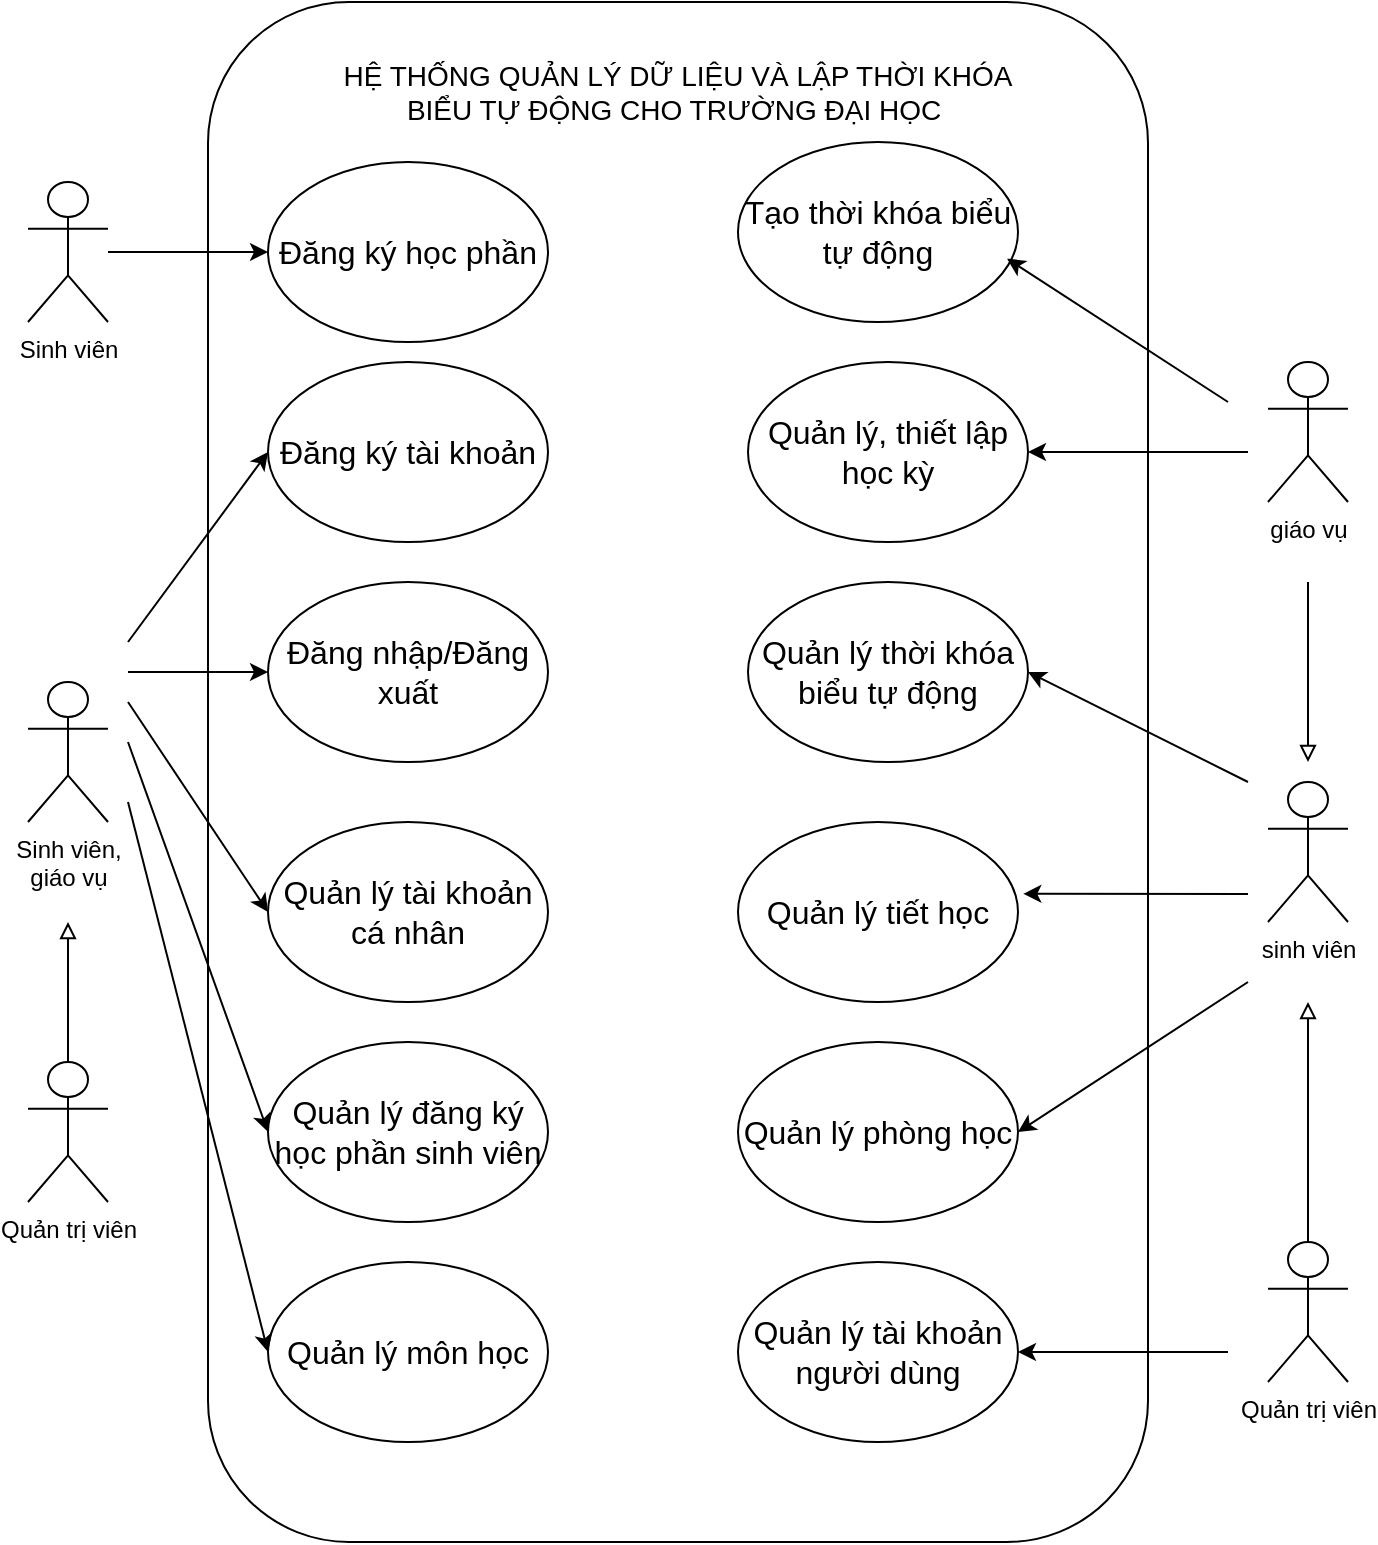 <mxfile version="26.1.1">
  <diagram name="Page-1" id="AviMAQd1qebJfLuoy3Sa">
    <mxGraphModel dx="1589" dy="736" grid="1" gridSize="10" guides="1" tooltips="1" connect="1" arrows="1" fold="1" page="1" pageScale="1" pageWidth="1169" pageHeight="1654" math="0" shadow="0">
      <root>
        <mxCell id="0" />
        <mxCell id="1" parent="0" />
        <mxCell id="KD0k9DSHvo9DcOj4se66-1" value="" style="rounded=1;whiteSpace=wrap;html=1;" vertex="1" parent="1">
          <mxGeometry x="250" y="30" width="470" height="770" as="geometry" />
        </mxCell>
        <mxCell id="KD0k9DSHvo9DcOj4se66-2" value="&lt;font style=&quot;font-size: 14px;&quot;&gt;HỆ THỐNG QUẢN LÝ DỮ LIỆU VÀ LẬP THỜI KHÓA BIỂU TỰ ĐỘNG CHO TRƯỜNG ĐẠI HỌC&amp;nbsp;&lt;/font&gt;" style="text;html=1;align=center;verticalAlign=middle;whiteSpace=wrap;rounded=0;" vertex="1" parent="1">
          <mxGeometry x="310" y="60" width="350" height="30" as="geometry" />
        </mxCell>
        <mxCell id="KD0k9DSHvo9DcOj4se66-3" value="&lt;font size=&quot;3&quot;&gt;Đăng ký tài khoản&lt;/font&gt;" style="ellipse;whiteSpace=wrap;html=1;" vertex="1" parent="1">
          <mxGeometry x="280" y="210" width="140" height="90" as="geometry" />
        </mxCell>
        <mxCell id="KD0k9DSHvo9DcOj4se66-4" value="&lt;font size=&quot;3&quot;&gt;Đăng nhập/Đăng xuất&lt;/font&gt;" style="ellipse;whiteSpace=wrap;html=1;" vertex="1" parent="1">
          <mxGeometry x="280" y="320" width="140" height="90" as="geometry" />
        </mxCell>
        <mxCell id="KD0k9DSHvo9DcOj4se66-5" value="&lt;font size=&quot;3&quot;&gt;Quản lý tài khoản cá nhân&lt;/font&gt;" style="ellipse;whiteSpace=wrap;html=1;" vertex="1" parent="1">
          <mxGeometry x="280" y="440" width="140" height="90" as="geometry" />
        </mxCell>
        <mxCell id="KD0k9DSHvo9DcOj4se66-7" value="&lt;font size=&quot;3&quot;&gt;Quản lý đăng ký học phần sinh viên&lt;/font&gt;" style="ellipse;whiteSpace=wrap;html=1;" vertex="1" parent="1">
          <mxGeometry x="280" y="550" width="140" height="90" as="geometry" />
        </mxCell>
        <mxCell id="KD0k9DSHvo9DcOj4se66-8" value="&lt;font size=&quot;3&quot;&gt;Quản lý, thiết lập học kỳ&lt;/font&gt;" style="ellipse;whiteSpace=wrap;html=1;" vertex="1" parent="1">
          <mxGeometry x="520" y="210" width="140" height="90" as="geometry" />
        </mxCell>
        <mxCell id="KD0k9DSHvo9DcOj4se66-10" value="&lt;font size=&quot;3&quot;&gt;Quản lý phòng học&lt;/font&gt;" style="ellipse;whiteSpace=wrap;html=1;" vertex="1" parent="1">
          <mxGeometry x="515" y="550" width="140" height="90" as="geometry" />
        </mxCell>
        <mxCell id="KD0k9DSHvo9DcOj4se66-11" value="&lt;font size=&quot;3&quot;&gt;Quản lý tiết học&lt;/font&gt;" style="ellipse;whiteSpace=wrap;html=1;" vertex="1" parent="1">
          <mxGeometry x="515" y="440" width="140" height="90" as="geometry" />
        </mxCell>
        <mxCell id="KD0k9DSHvo9DcOj4se66-13" value="&lt;font size=&quot;3&quot;&gt;Quản lý môn học&lt;/font&gt;" style="ellipse;whiteSpace=wrap;html=1;" vertex="1" parent="1">
          <mxGeometry x="280" y="660" width="140" height="90" as="geometry" />
        </mxCell>
        <mxCell id="KD0k9DSHvo9DcOj4se66-16" value="&lt;font size=&quot;3&quot;&gt;Quản lý thời khóa biểu tự động&lt;/font&gt;" style="ellipse;whiteSpace=wrap;html=1;" vertex="1" parent="1">
          <mxGeometry x="520" y="320" width="140" height="90" as="geometry" />
        </mxCell>
        <mxCell id="KD0k9DSHvo9DcOj4se66-17" value="&lt;font size=&quot;3&quot;&gt;Quản lý tài khoản người dùng&lt;/font&gt;" style="ellipse;whiteSpace=wrap;html=1;" vertex="1" parent="1">
          <mxGeometry x="515" y="660" width="140" height="90" as="geometry" />
        </mxCell>
        <mxCell id="KD0k9DSHvo9DcOj4se66-18" value="Sinh viên" style="shape=umlActor;verticalLabelPosition=bottom;verticalAlign=top;html=1;outlineConnect=0;" vertex="1" parent="1">
          <mxGeometry x="160" y="120" width="40" height="70" as="geometry" />
        </mxCell>
        <mxCell id="KD0k9DSHvo9DcOj4se66-28" style="edgeStyle=orthogonalEdgeStyle;rounded=0;orthogonalLoop=1;jettySize=auto;html=1;exitX=0.5;exitY=0;exitDx=0;exitDy=0;exitPerimeter=0;endArrow=block;endFill=0;" edge="1" parent="1" source="KD0k9DSHvo9DcOj4se66-23">
          <mxGeometry relative="1" as="geometry">
            <mxPoint x="180" y="490" as="targetPoint" />
          </mxGeometry>
        </mxCell>
        <mxCell id="KD0k9DSHvo9DcOj4se66-23" value="Quản trị viên" style="shape=umlActor;verticalLabelPosition=bottom;verticalAlign=top;html=1;outlineConnect=0;" vertex="1" parent="1">
          <mxGeometry x="160" y="560" width="40" height="70" as="geometry" />
        </mxCell>
        <mxCell id="KD0k9DSHvo9DcOj4se66-32" value="" style="endArrow=classic;html=1;rounded=0;entryX=0;entryY=0.5;entryDx=0;entryDy=0;" edge="1" parent="1" target="KD0k9DSHvo9DcOj4se66-3">
          <mxGeometry width="50" height="50" relative="1" as="geometry">
            <mxPoint x="210" y="350" as="sourcePoint" />
            <mxPoint x="600" y="460" as="targetPoint" />
          </mxGeometry>
        </mxCell>
        <mxCell id="KD0k9DSHvo9DcOj4se66-33" value="" style="endArrow=classic;html=1;rounded=0;entryX=0;entryY=0.5;entryDx=0;entryDy=0;" edge="1" parent="1" target="KD0k9DSHvo9DcOj4se66-4">
          <mxGeometry width="50" height="50" relative="1" as="geometry">
            <mxPoint x="210" y="365" as="sourcePoint" />
            <mxPoint x="600" y="460" as="targetPoint" />
          </mxGeometry>
        </mxCell>
        <mxCell id="KD0k9DSHvo9DcOj4se66-34" value="" style="endArrow=classic;html=1;rounded=0;entryX=0;entryY=0.5;entryDx=0;entryDy=0;" edge="1" parent="1" target="KD0k9DSHvo9DcOj4se66-5">
          <mxGeometry width="50" height="50" relative="1" as="geometry">
            <mxPoint x="210" y="380" as="sourcePoint" />
            <mxPoint x="600" y="460" as="targetPoint" />
          </mxGeometry>
        </mxCell>
        <mxCell id="KD0k9DSHvo9DcOj4se66-35" value="" style="endArrow=classic;html=1;rounded=0;entryX=0;entryY=0.5;entryDx=0;entryDy=0;" edge="1" parent="1" target="KD0k9DSHvo9DcOj4se66-7">
          <mxGeometry width="50" height="50" relative="1" as="geometry">
            <mxPoint x="210" y="400" as="sourcePoint" />
            <mxPoint x="600" y="460" as="targetPoint" />
          </mxGeometry>
        </mxCell>
        <mxCell id="KD0k9DSHvo9DcOj4se66-36" value="" style="endArrow=classic;html=1;rounded=0;entryX=0;entryY=0.5;entryDx=0;entryDy=0;" edge="1" parent="1" target="KD0k9DSHvo9DcOj4se66-13">
          <mxGeometry width="50" height="50" relative="1" as="geometry">
            <mxPoint x="210" y="430" as="sourcePoint" />
            <mxPoint x="600" y="460" as="targetPoint" />
          </mxGeometry>
        </mxCell>
        <mxCell id="KD0k9DSHvo9DcOj4se66-56" style="edgeStyle=orthogonalEdgeStyle;rounded=0;orthogonalLoop=1;jettySize=auto;html=1;exitX=0.5;exitY=0;exitDx=0;exitDy=0;exitPerimeter=0;endArrow=block;endFill=0;" edge="1" parent="1">
          <mxGeometry relative="1" as="geometry">
            <mxPoint x="800" y="410" as="targetPoint" />
            <mxPoint x="800" y="320" as="sourcePoint" />
          </mxGeometry>
        </mxCell>
        <mxCell id="KD0k9DSHvo9DcOj4se66-38" value="giáo vụ" style="shape=umlActor;verticalLabelPosition=bottom;verticalAlign=top;html=1;outlineConnect=0;" vertex="1" parent="1">
          <mxGeometry x="780" y="210" width="40" height="70" as="geometry" />
        </mxCell>
        <mxCell id="KD0k9DSHvo9DcOj4se66-41" value="sinh viên" style="shape=umlActor;verticalLabelPosition=bottom;verticalAlign=top;html=1;outlineConnect=0;" vertex="1" parent="1">
          <mxGeometry x="780" y="420" width="40" height="70" as="geometry" />
        </mxCell>
        <mxCell id="KD0k9DSHvo9DcOj4se66-55" style="edgeStyle=orthogonalEdgeStyle;rounded=0;orthogonalLoop=1;jettySize=auto;html=1;exitX=0.5;exitY=0;exitDx=0;exitDy=0;exitPerimeter=0;endArrow=block;endFill=0;" edge="1" parent="1" source="KD0k9DSHvo9DcOj4se66-44">
          <mxGeometry relative="1" as="geometry">
            <mxPoint x="800" y="530" as="targetPoint" />
          </mxGeometry>
        </mxCell>
        <mxCell id="KD0k9DSHvo9DcOj4se66-44" value="&lt;div&gt;&lt;div&gt;Quản trị viên&lt;/div&gt;&lt;/div&gt;" style="shape=umlActor;verticalLabelPosition=bottom;verticalAlign=top;html=1;outlineConnect=0;" vertex="1" parent="1">
          <mxGeometry x="780" y="650" width="40" height="70" as="geometry" />
        </mxCell>
        <mxCell id="KD0k9DSHvo9DcOj4se66-45" value="" style="endArrow=classic;html=1;rounded=0;entryX=1;entryY=0.5;entryDx=0;entryDy=0;" edge="1" parent="1" target="KD0k9DSHvo9DcOj4se66-8">
          <mxGeometry width="50" height="50" relative="1" as="geometry">
            <mxPoint x="770" y="255" as="sourcePoint" />
            <mxPoint x="630.0" y="255" as="targetPoint" />
          </mxGeometry>
        </mxCell>
        <mxCell id="KD0k9DSHvo9DcOj4se66-46" value="" style="endArrow=classic;html=1;rounded=0;entryX=1;entryY=0.5;entryDx=0;entryDy=0;" edge="1" parent="1" target="KD0k9DSHvo9DcOj4se66-16">
          <mxGeometry width="50" height="50" relative="1" as="geometry">
            <mxPoint x="770" y="420" as="sourcePoint" />
            <mxPoint x="600" y="460" as="targetPoint" />
          </mxGeometry>
        </mxCell>
        <mxCell id="KD0k9DSHvo9DcOj4se66-47" value="" style="endArrow=classic;html=1;rounded=0;entryX=1.019;entryY=0.399;entryDx=0;entryDy=0;entryPerimeter=0;" edge="1" parent="1" target="KD0k9DSHvo9DcOj4se66-11">
          <mxGeometry width="50" height="50" relative="1" as="geometry">
            <mxPoint x="770" y="476" as="sourcePoint" />
            <mxPoint x="600" y="460" as="targetPoint" />
          </mxGeometry>
        </mxCell>
        <mxCell id="KD0k9DSHvo9DcOj4se66-48" value="" style="endArrow=classic;html=1;rounded=0;entryX=1;entryY=0.5;entryDx=0;entryDy=0;" edge="1" parent="1" target="KD0k9DSHvo9DcOj4se66-10">
          <mxGeometry width="50" height="50" relative="1" as="geometry">
            <mxPoint x="770" y="520" as="sourcePoint" />
            <mxPoint x="600" y="460" as="targetPoint" />
          </mxGeometry>
        </mxCell>
        <mxCell id="KD0k9DSHvo9DcOj4se66-50" value="" style="endArrow=classic;html=1;rounded=0;entryX=1;entryY=0.5;entryDx=0;entryDy=0;" edge="1" parent="1" target="KD0k9DSHvo9DcOj4se66-17">
          <mxGeometry width="50" height="50" relative="1" as="geometry">
            <mxPoint x="760" y="705" as="sourcePoint" />
            <mxPoint x="600" y="460" as="targetPoint" />
          </mxGeometry>
        </mxCell>
        <mxCell id="KD0k9DSHvo9DcOj4se66-61" value="&lt;font size=&quot;3&quot;&gt;Đăng ký học phần&lt;/font&gt;" style="ellipse;whiteSpace=wrap;html=1;" vertex="1" parent="1">
          <mxGeometry x="280" y="110" width="140" height="90" as="geometry" />
        </mxCell>
        <mxCell id="KD0k9DSHvo9DcOj4se66-62" value="Sinh viên,&lt;br&gt;giáo vụ" style="shape=umlActor;verticalLabelPosition=bottom;verticalAlign=top;html=1;outlineConnect=0;" vertex="1" parent="1">
          <mxGeometry x="160" y="370" width="40" height="70" as="geometry" />
        </mxCell>
        <mxCell id="KD0k9DSHvo9DcOj4se66-64" value="" style="endArrow=classic;html=1;rounded=0;entryX=0;entryY=0.5;entryDx=0;entryDy=0;" edge="1" parent="1" source="KD0k9DSHvo9DcOj4se66-18" target="KD0k9DSHvo9DcOj4se66-61">
          <mxGeometry width="50" height="50" relative="1" as="geometry">
            <mxPoint x="210" y="180" as="sourcePoint" />
            <mxPoint x="290" y="265" as="targetPoint" />
          </mxGeometry>
        </mxCell>
        <mxCell id="KD0k9DSHvo9DcOj4se66-65" value="&lt;font size=&quot;3&quot;&gt;Tạo thời khóa biểu tự động&lt;/font&gt;" style="ellipse;whiteSpace=wrap;html=1;" vertex="1" parent="1">
          <mxGeometry x="515" y="100" width="140" height="90" as="geometry" />
        </mxCell>
        <mxCell id="KD0k9DSHvo9DcOj4se66-66" value="" style="endArrow=classic;html=1;rounded=0;entryX=0.961;entryY=0.648;entryDx=0;entryDy=0;entryPerimeter=0;" edge="1" parent="1" target="KD0k9DSHvo9DcOj4se66-65">
          <mxGeometry width="50" height="50" relative="1" as="geometry">
            <mxPoint x="760" y="230" as="sourcePoint" />
            <mxPoint x="440" y="400" as="targetPoint" />
          </mxGeometry>
        </mxCell>
      </root>
    </mxGraphModel>
  </diagram>
</mxfile>
